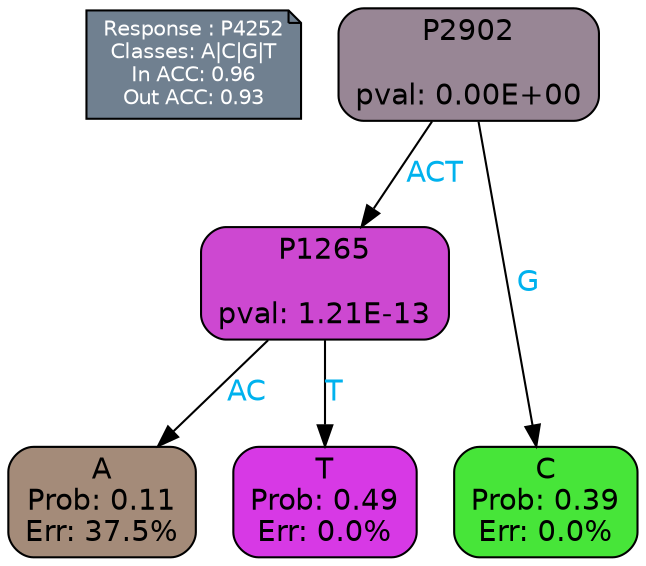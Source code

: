 digraph Tree {
node [shape=box, style="filled, rounded", color="black", fontname=helvetica] ;
graph [ranksep=equally, splines=polylines, bgcolor=transparent, dpi=600] ;
edge [fontname=helvetica] ;
LEGEND [label="Response : P4252
Classes: A|C|G|T
In ACC: 0.96
Out ACC: 0.93
",shape=note,align=left,style=filled,fillcolor="slategray",fontcolor="white",fontsize=10];1 [label="P2902

pval: 0.00E+00", fillcolor="#988695"] ;
2 [label="P1265

pval: 1.21E-13", fillcolor="#cd48d1"] ;
3 [label="A
Prob: 0.11
Err: 37.5%", fillcolor="#a48b79"] ;
4 [label="T
Prob: 0.49
Err: 0.0%", fillcolor="#d739e5"] ;
5 [label="C
Prob: 0.39
Err: 0.0%", fillcolor="#47e539"] ;
1 -> 2 [label="ACT",fontcolor=deepskyblue2] ;
1 -> 5 [label="G",fontcolor=deepskyblue2] ;
2 -> 3 [label="AC",fontcolor=deepskyblue2] ;
2 -> 4 [label="T",fontcolor=deepskyblue2] ;
{rank = same; 3;4;5;}{rank = same; LEGEND;1;}}